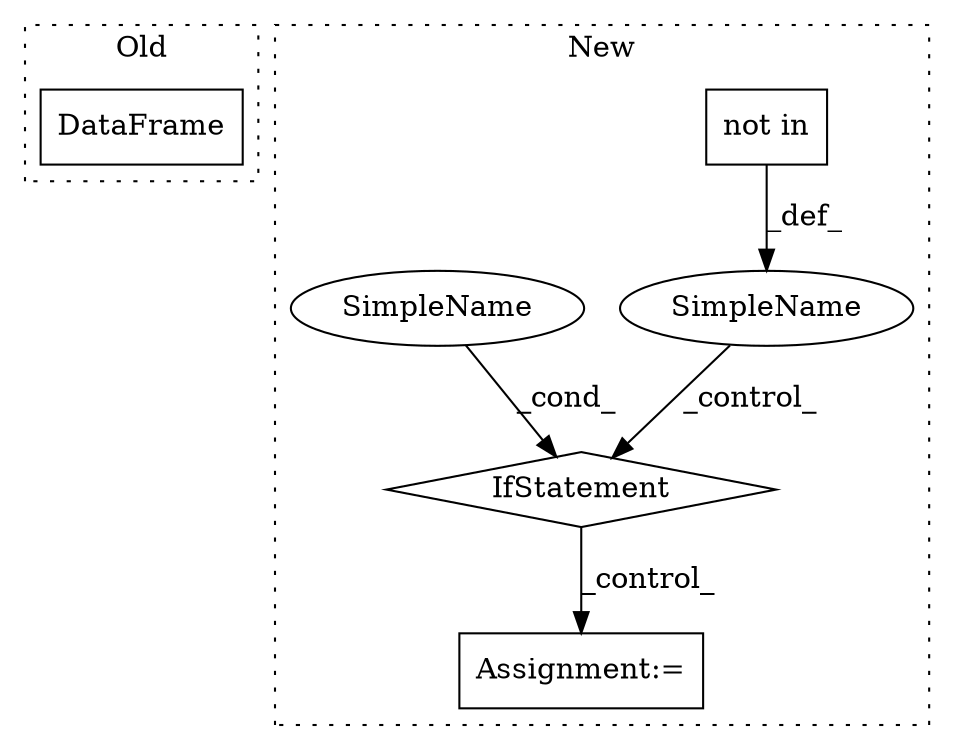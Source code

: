 digraph G {
subgraph cluster0 {
1 [label="DataFrame" a="32" s="543" l="11" shape="box"];
label = "Old";
style="dotted";
}
subgraph cluster1 {
2 [label="not in" a="108" s="761" l="22" shape="box"];
3 [label="IfStatement" a="25" s="873,943" l="4,2" shape="diamond"];
4 [label="Assignment:=" a="7" s="1115" l="1" shape="box"];
5 [label="SimpleName" a="42" s="" l="" shape="ellipse"];
6 [label="SimpleName" a="42" s="" l="" shape="ellipse"];
label = "New";
style="dotted";
}
2 -> 5 [label="_def_"];
3 -> 4 [label="_control_"];
5 -> 3 [label="_control_"];
6 -> 3 [label="_cond_"];
}
